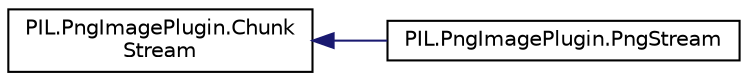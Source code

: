 digraph "Graphical Class Hierarchy"
{
 // LATEX_PDF_SIZE
  edge [fontname="Helvetica",fontsize="10",labelfontname="Helvetica",labelfontsize="10"];
  node [fontname="Helvetica",fontsize="10",shape=record];
  rankdir="LR";
  Node0 [label="PIL.PngImagePlugin.Chunk\lStream",height=0.2,width=0.4,color="black", fillcolor="white", style="filled",URL="$classPIL_1_1PngImagePlugin_1_1ChunkStream.html",tooltip=" "];
  Node0 -> Node1 [dir="back",color="midnightblue",fontsize="10",style="solid",fontname="Helvetica"];
  Node1 [label="PIL.PngImagePlugin.PngStream",height=0.2,width=0.4,color="black", fillcolor="white", style="filled",URL="$classPIL_1_1PngImagePlugin_1_1PngStream.html",tooltip=" "];
}
